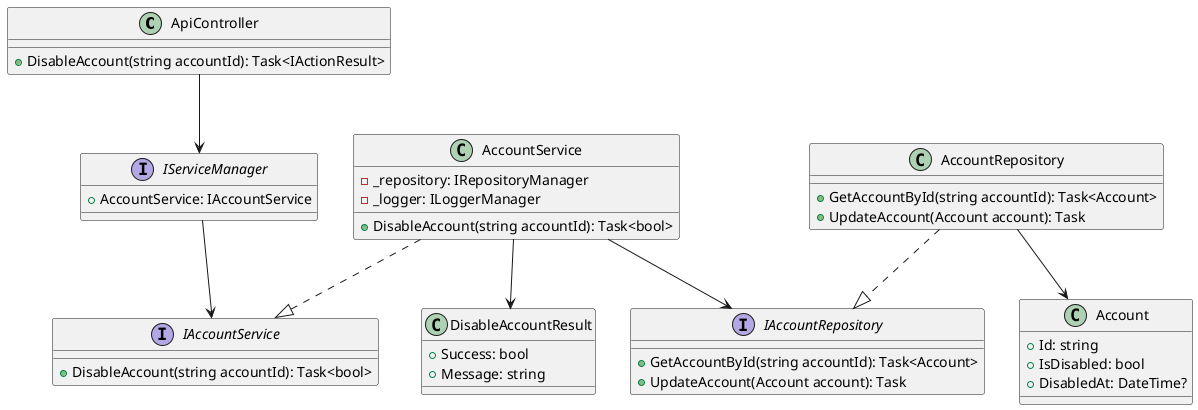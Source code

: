 @startuml
class ApiController {
  +DisableAccount(string accountId): Task<IActionResult>
}

interface IServiceManager {
  +AccountService: IAccountService
}

interface IAccountService {
  +DisableAccount(string accountId): Task<bool>
}

class AccountService {
  -_repository: IRepositoryManager
  -_logger: ILoggerManager
  +DisableAccount(string accountId): Task<bool>
}

interface IAccountRepository {
  +GetAccountById(string accountId): Task<Account>
  +UpdateAccount(Account account): Task
}

class AccountRepository {
  +GetAccountById(string accountId): Task<Account>
  +UpdateAccount(Account account): Task
}

class Account {
  +Id: string
  +IsDisabled: bool
  +DisabledAt: DateTime?
}

class DisableAccountResult {
  +Success: bool
  +Message: string
}

ApiController --> IServiceManager
IServiceManager --> IAccountService
AccountService ..|> IAccountService
AccountService --> IAccountRepository
AccountRepository ..|> IAccountRepository
AccountRepository --> Account
AccountService --> DisableAccountResult
@enduml